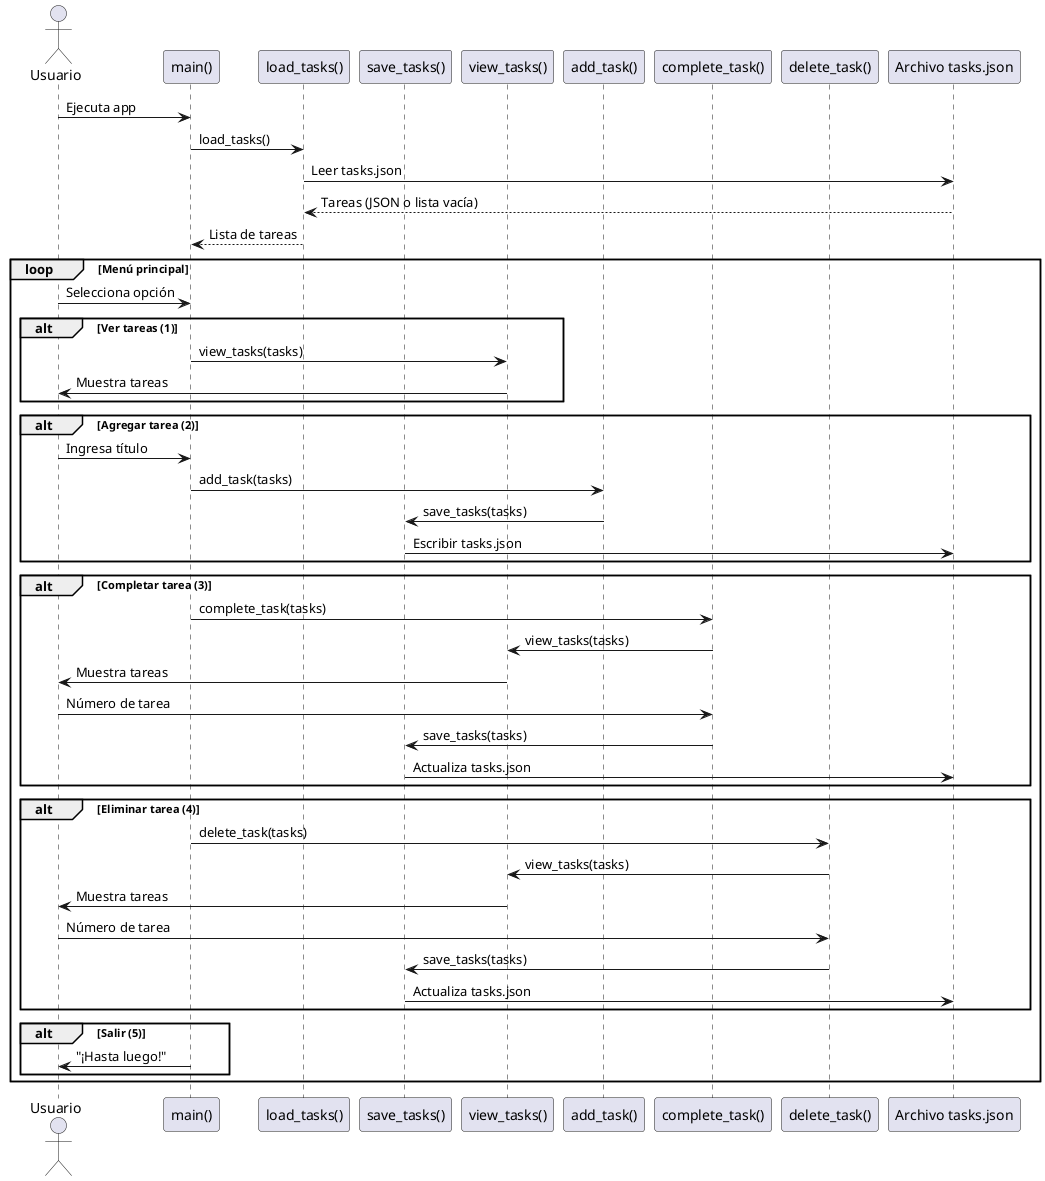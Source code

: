 
@startuml

actor Usuario
participant "main()" as Main
participant "load_tasks()" as Load
participant "save_tasks()" as Save
participant "view_tasks()" as View
participant "add_task()" as Add
participant "complete_task()" as Complete
participant "delete_task()" as Delete
participant "Archivo tasks.json" as File

Usuario -> Main : Ejecuta app
Main -> Load : load_tasks()
Load -> File : Leer tasks.json
File --> Load : Tareas (JSON o lista vacía)
Load --> Main : Lista de tareas

loop Menú principal
    Usuario -> Main : Selecciona opción

    alt Ver tareas (1)
        Main -> View : view_tasks(tasks)
        View -> Usuario : Muestra tareas
    end

    alt Agregar tarea (2)
        Usuario -> Main : Ingresa título
        Main -> Add : add_task(tasks)
        Add -> Save : save_tasks(tasks)
        Save -> File : Escribir tasks.json
    end

    alt Completar tarea (3)
        Main -> Complete : complete_task(tasks)
        Complete -> View : view_tasks(tasks)
        View -> Usuario : Muestra tareas
        Usuario -> Complete : Número de tarea
        Complete -> Save : save_tasks(tasks)
        Save -> File : Actualiza tasks.json
    end

    alt Eliminar tarea (4)
        Main -> Delete : delete_task(tasks)
        Delete -> View : view_tasks(tasks)
        View -> Usuario : Muestra tareas
        Usuario -> Delete : Número de tarea
        Delete -> Save : save_tasks(tasks)
        Save -> File : Actualiza tasks.json
    end

    alt Salir (5)
        Main -> Usuario : "¡Hasta luego!"
    end
end

@enduml
